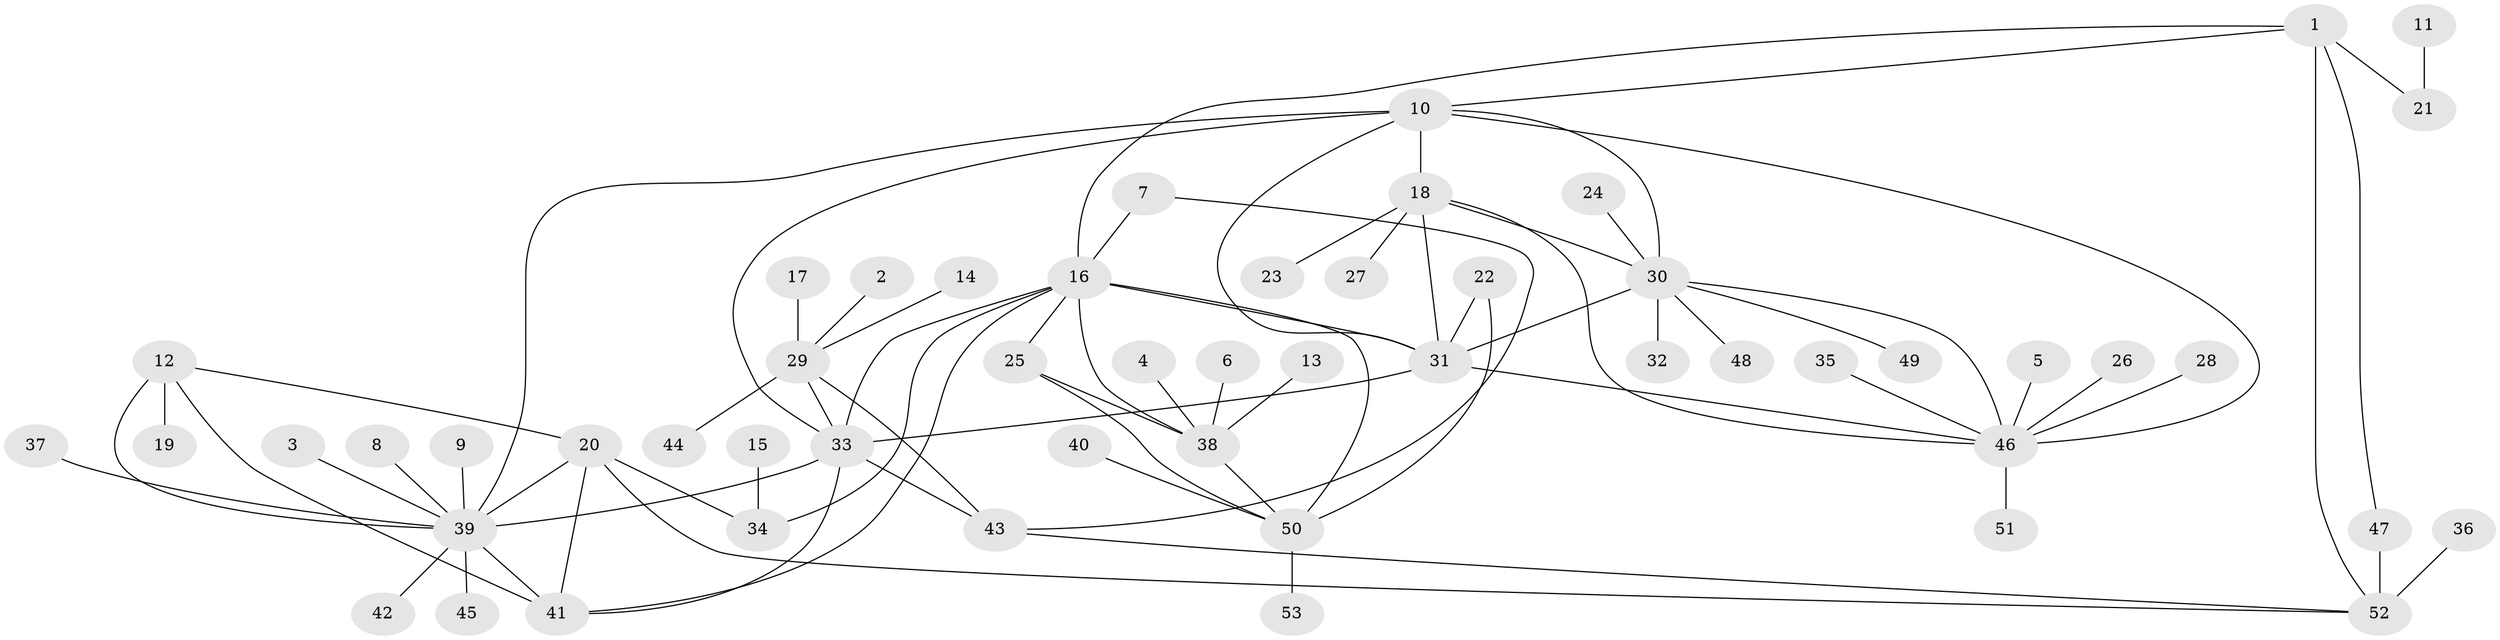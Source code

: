 // original degree distribution, {8: 0.04854368932038835, 5: 0.038834951456310676, 6: 0.038834951456310676, 4: 0.019417475728155338, 7: 0.02912621359223301, 9: 0.05825242718446602, 10: 0.019417475728155338, 11: 0.009708737864077669, 3: 0.019417475728155338, 1: 0.6407766990291263, 2: 0.07766990291262135}
// Generated by graph-tools (version 1.1) at 2025/02/03/09/25 03:02:40]
// undirected, 53 vertices, 77 edges
graph export_dot {
graph [start="1"]
  node [color=gray90,style=filled];
  1;
  2;
  3;
  4;
  5;
  6;
  7;
  8;
  9;
  10;
  11;
  12;
  13;
  14;
  15;
  16;
  17;
  18;
  19;
  20;
  21;
  22;
  23;
  24;
  25;
  26;
  27;
  28;
  29;
  30;
  31;
  32;
  33;
  34;
  35;
  36;
  37;
  38;
  39;
  40;
  41;
  42;
  43;
  44;
  45;
  46;
  47;
  48;
  49;
  50;
  51;
  52;
  53;
  1 -- 10 [weight=1.0];
  1 -- 16 [weight=1.0];
  1 -- 21 [weight=1.0];
  1 -- 47 [weight=2.0];
  1 -- 52 [weight=2.0];
  2 -- 29 [weight=1.0];
  3 -- 39 [weight=1.0];
  4 -- 38 [weight=1.0];
  5 -- 46 [weight=1.0];
  6 -- 38 [weight=1.0];
  7 -- 16 [weight=1.0];
  7 -- 43 [weight=1.0];
  8 -- 39 [weight=1.0];
  9 -- 39 [weight=1.0];
  10 -- 18 [weight=1.0];
  10 -- 30 [weight=1.0];
  10 -- 31 [weight=1.0];
  10 -- 33 [weight=1.0];
  10 -- 39 [weight=1.0];
  10 -- 46 [weight=1.0];
  11 -- 21 [weight=1.0];
  12 -- 19 [weight=1.0];
  12 -- 20 [weight=1.0];
  12 -- 39 [weight=2.0];
  12 -- 41 [weight=1.0];
  13 -- 38 [weight=1.0];
  14 -- 29 [weight=1.0];
  15 -- 34 [weight=1.0];
  16 -- 25 [weight=2.0];
  16 -- 31 [weight=1.0];
  16 -- 33 [weight=1.0];
  16 -- 34 [weight=1.0];
  16 -- 38 [weight=2.0];
  16 -- 41 [weight=1.0];
  16 -- 50 [weight=2.0];
  17 -- 29 [weight=1.0];
  18 -- 23 [weight=1.0];
  18 -- 27 [weight=1.0];
  18 -- 30 [weight=1.0];
  18 -- 31 [weight=1.0];
  18 -- 46 [weight=1.0];
  20 -- 34 [weight=1.0];
  20 -- 39 [weight=2.0];
  20 -- 41 [weight=1.0];
  20 -- 52 [weight=1.0];
  22 -- 31 [weight=1.0];
  22 -- 50 [weight=1.0];
  24 -- 30 [weight=1.0];
  25 -- 38 [weight=1.0];
  25 -- 50 [weight=1.0];
  26 -- 46 [weight=1.0];
  28 -- 46 [weight=1.0];
  29 -- 33 [weight=2.0];
  29 -- 43 [weight=4.0];
  29 -- 44 [weight=1.0];
  30 -- 31 [weight=1.0];
  30 -- 32 [weight=1.0];
  30 -- 46 [weight=1.0];
  30 -- 48 [weight=1.0];
  30 -- 49 [weight=1.0];
  31 -- 33 [weight=1.0];
  31 -- 46 [weight=1.0];
  33 -- 39 [weight=1.0];
  33 -- 41 [weight=1.0];
  33 -- 43 [weight=2.0];
  35 -- 46 [weight=1.0];
  36 -- 52 [weight=1.0];
  37 -- 39 [weight=1.0];
  38 -- 50 [weight=1.0];
  39 -- 41 [weight=2.0];
  39 -- 42 [weight=1.0];
  39 -- 45 [weight=1.0];
  40 -- 50 [weight=1.0];
  43 -- 52 [weight=1.0];
  46 -- 51 [weight=1.0];
  47 -- 52 [weight=4.0];
  50 -- 53 [weight=1.0];
}
